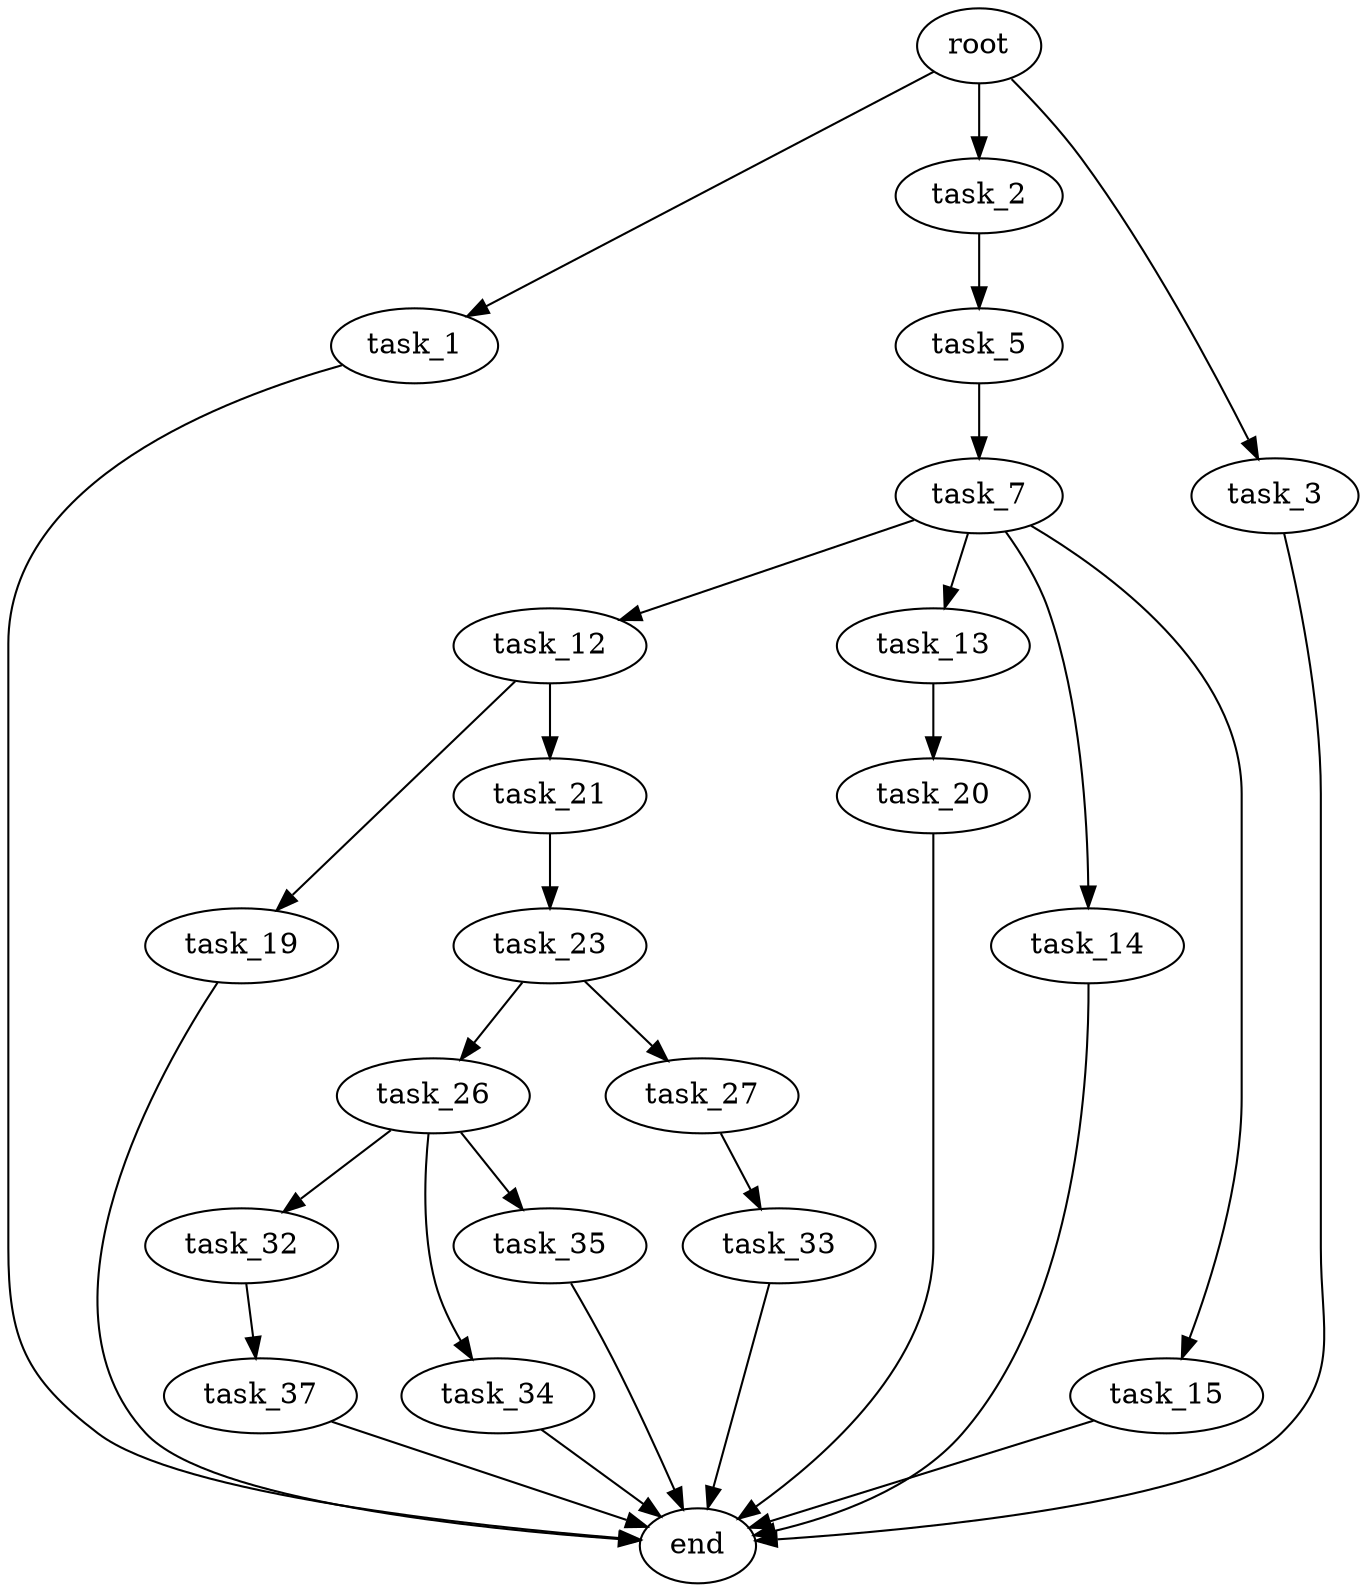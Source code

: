digraph G {
  root [size="0.000000"];
  task_1 [size="231928233984.000000"];
  task_2 [size="4055028812.000000"];
  task_3 [size="1073741824000.000000"];
  task_5 [size="2881328350.000000"];
  task_7 [size="10380523163.000000"];
  task_12 [size="612314403.000000"];
  task_13 [size="134217728000.000000"];
  task_14 [size="526088210469.000000"];
  task_15 [size="61710705203.000000"];
  task_19 [size="540616861918.000000"];
  task_20 [size="34196227457.000000"];
  task_21 [size="521230683032.000000"];
  task_23 [size="19739945179.000000"];
  task_26 [size="145257285798.000000"];
  task_27 [size="28991029248.000000"];
  task_32 [size="907080796869.000000"];
  task_33 [size="134217728000.000000"];
  task_34 [size="368293445632.000000"];
  task_35 [size="44922342908.000000"];
  task_37 [size="4654883211.000000"];
  end [size="0.000000"];

  root -> task_1 [size="1.000000"];
  root -> task_2 [size="1.000000"];
  root -> task_3 [size="1.000000"];
  task_1 -> end [size="1.000000"];
  task_2 -> task_5 [size="134217728.000000"];
  task_3 -> end [size="1.000000"];
  task_5 -> task_7 [size="75497472.000000"];
  task_7 -> task_12 [size="536870912.000000"];
  task_7 -> task_13 [size="536870912.000000"];
  task_7 -> task_14 [size="536870912.000000"];
  task_7 -> task_15 [size="536870912.000000"];
  task_12 -> task_19 [size="33554432.000000"];
  task_12 -> task_21 [size="33554432.000000"];
  task_13 -> task_20 [size="209715200.000000"];
  task_14 -> end [size="1.000000"];
  task_15 -> end [size="1.000000"];
  task_19 -> end [size="1.000000"];
  task_20 -> end [size="1.000000"];
  task_21 -> task_23 [size="536870912.000000"];
  task_23 -> task_26 [size="536870912.000000"];
  task_23 -> task_27 [size="536870912.000000"];
  task_26 -> task_32 [size="411041792.000000"];
  task_26 -> task_34 [size="411041792.000000"];
  task_26 -> task_35 [size="411041792.000000"];
  task_27 -> task_33 [size="75497472.000000"];
  task_32 -> task_37 [size="679477248.000000"];
  task_33 -> end [size="1.000000"];
  task_34 -> end [size="1.000000"];
  task_35 -> end [size="1.000000"];
  task_37 -> end [size="1.000000"];
}
